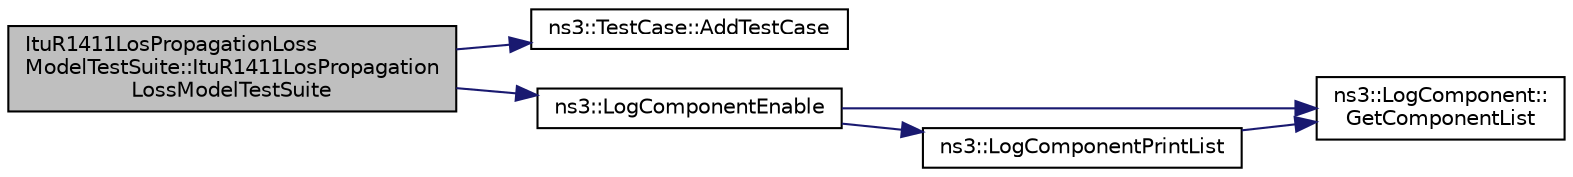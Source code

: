 digraph "ItuR1411LosPropagationLossModelTestSuite::ItuR1411LosPropagationLossModelTestSuite"
{
 // LATEX_PDF_SIZE
  edge [fontname="Helvetica",fontsize="10",labelfontname="Helvetica",labelfontsize="10"];
  node [fontname="Helvetica",fontsize="10",shape=record];
  rankdir="LR";
  Node1 [label="ItuR1411LosPropagationLoss\lModelTestSuite::ItuR1411LosPropagation\lLossModelTestSuite",height=0.2,width=0.4,color="black", fillcolor="grey75", style="filled", fontcolor="black",tooltip=" "];
  Node1 -> Node2 [color="midnightblue",fontsize="10",style="solid",fontname="Helvetica"];
  Node2 [label="ns3::TestCase::AddTestCase",height=0.2,width=0.4,color="black", fillcolor="white", style="filled",URL="$classns3_1_1_test_case.html#a3f6c576e7fef07c42f70c9cd81168e4c",tooltip="Add an individual child TestCase to this test suite."];
  Node1 -> Node3 [color="midnightblue",fontsize="10",style="solid",fontname="Helvetica"];
  Node3 [label="ns3::LogComponentEnable",height=0.2,width=0.4,color="black", fillcolor="white", style="filled",URL="$namespacens3.html#adc4ef4f00bb2f5f4edae67fc3bc27f20",tooltip="Enable the logging output associated with that log component."];
  Node3 -> Node4 [color="midnightblue",fontsize="10",style="solid",fontname="Helvetica"];
  Node4 [label="ns3::LogComponent::\lGetComponentList",height=0.2,width=0.4,color="black", fillcolor="white", style="filled",URL="$classns3_1_1_log_component.html#a63eb2c0fd93c30f9081443c2fd4bffe9",tooltip="Get the list of LogComponnents."];
  Node3 -> Node5 [color="midnightblue",fontsize="10",style="solid",fontname="Helvetica"];
  Node5 [label="ns3::LogComponentPrintList",height=0.2,width=0.4,color="black", fillcolor="white", style="filled",URL="$namespacens3.html#a5252703c3f8260fd6dc609f1b276e57c",tooltip="Print the list of logging messages available."];
  Node5 -> Node4 [color="midnightblue",fontsize="10",style="solid",fontname="Helvetica"];
}
